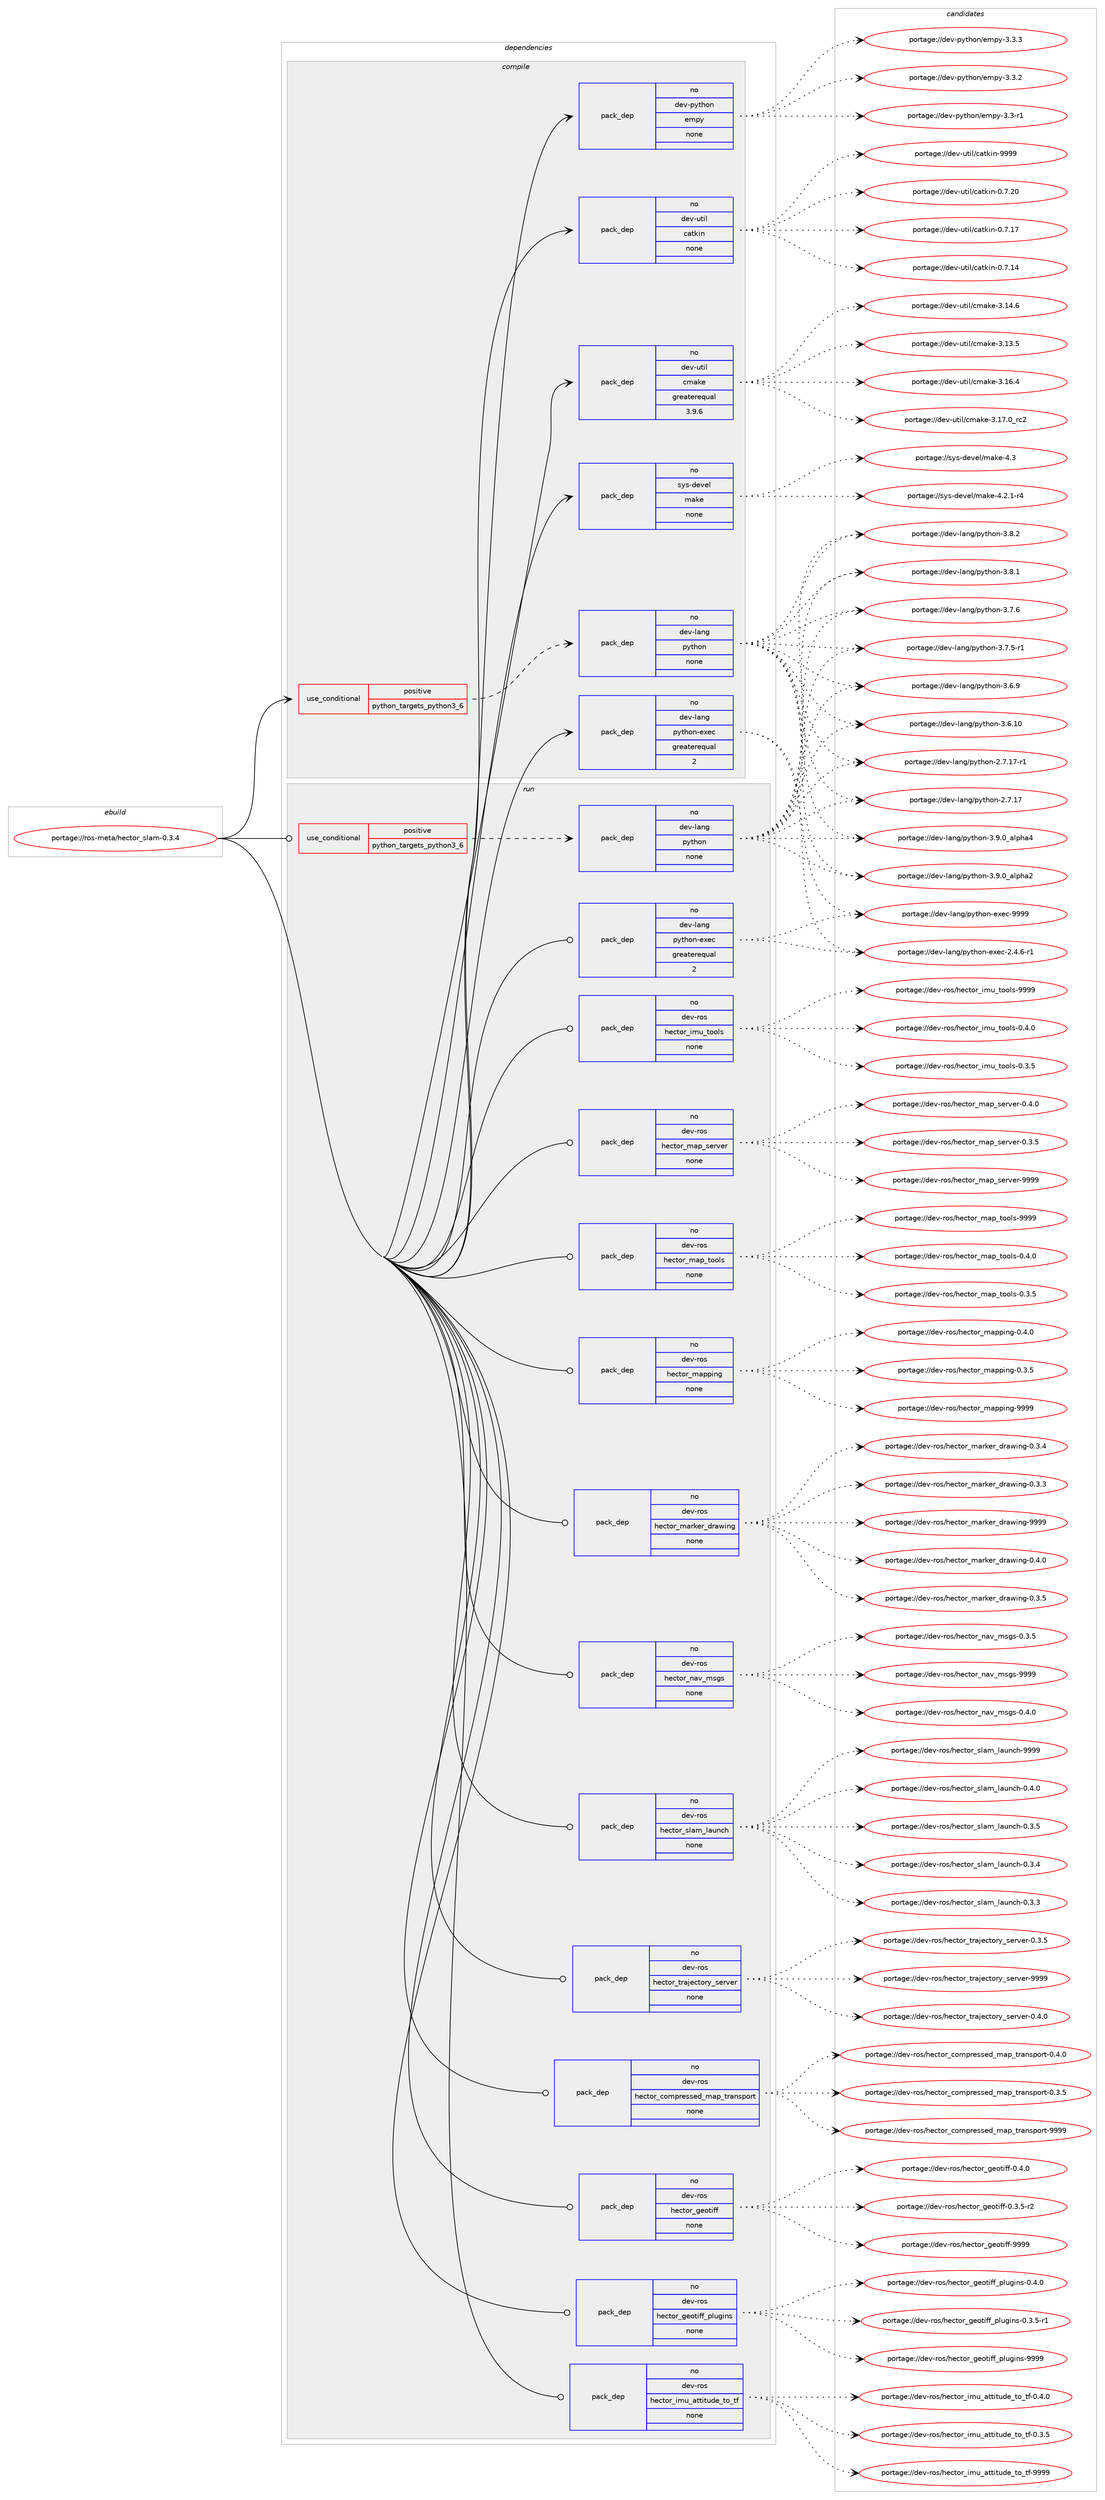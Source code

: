 digraph prolog {

# *************
# Graph options
# *************

newrank=true;
concentrate=true;
compound=true;
graph [rankdir=LR,fontname=Helvetica,fontsize=10,ranksep=1.5];#, ranksep=2.5, nodesep=0.2];
edge  [arrowhead=vee];
node  [fontname=Helvetica,fontsize=10];

# **********
# The ebuild
# **********

subgraph cluster_leftcol {
color=gray;
rank=same;
label=<<i>ebuild</i>>;
id [label="portage://ros-meta/hector_slam-0.3.4", color=red, width=4, href="../ros-meta/hector_slam-0.3.4.svg"];
}

# ****************
# The dependencies
# ****************

subgraph cluster_midcol {
color=gray;
label=<<i>dependencies</i>>;
subgraph cluster_compile {
fillcolor="#eeeeee";
style=filled;
label=<<i>compile</i>>;
subgraph cond11997 {
dependency61453 [label=<<TABLE BORDER="0" CELLBORDER="1" CELLSPACING="0" CELLPADDING="4"><TR><TD ROWSPAN="3" CELLPADDING="10">use_conditional</TD></TR><TR><TD>positive</TD></TR><TR><TD>python_targets_python3_6</TD></TR></TABLE>>, shape=none, color=red];
subgraph pack48202 {
dependency61454 [label=<<TABLE BORDER="0" CELLBORDER="1" CELLSPACING="0" CELLPADDING="4" WIDTH="220"><TR><TD ROWSPAN="6" CELLPADDING="30">pack_dep</TD></TR><TR><TD WIDTH="110">no</TD></TR><TR><TD>dev-lang</TD></TR><TR><TD>python</TD></TR><TR><TD>none</TD></TR><TR><TD></TD></TR></TABLE>>, shape=none, color=blue];
}
dependency61453:e -> dependency61454:w [weight=20,style="dashed",arrowhead="vee"];
}
id:e -> dependency61453:w [weight=20,style="solid",arrowhead="vee"];
subgraph pack48203 {
dependency61455 [label=<<TABLE BORDER="0" CELLBORDER="1" CELLSPACING="0" CELLPADDING="4" WIDTH="220"><TR><TD ROWSPAN="6" CELLPADDING="30">pack_dep</TD></TR><TR><TD WIDTH="110">no</TD></TR><TR><TD>dev-lang</TD></TR><TR><TD>python-exec</TD></TR><TR><TD>greaterequal</TD></TR><TR><TD>2</TD></TR></TABLE>>, shape=none, color=blue];
}
id:e -> dependency61455:w [weight=20,style="solid",arrowhead="vee"];
subgraph pack48204 {
dependency61456 [label=<<TABLE BORDER="0" CELLBORDER="1" CELLSPACING="0" CELLPADDING="4" WIDTH="220"><TR><TD ROWSPAN="6" CELLPADDING="30">pack_dep</TD></TR><TR><TD WIDTH="110">no</TD></TR><TR><TD>dev-python</TD></TR><TR><TD>empy</TD></TR><TR><TD>none</TD></TR><TR><TD></TD></TR></TABLE>>, shape=none, color=blue];
}
id:e -> dependency61456:w [weight=20,style="solid",arrowhead="vee"];
subgraph pack48205 {
dependency61457 [label=<<TABLE BORDER="0" CELLBORDER="1" CELLSPACING="0" CELLPADDING="4" WIDTH="220"><TR><TD ROWSPAN="6" CELLPADDING="30">pack_dep</TD></TR><TR><TD WIDTH="110">no</TD></TR><TR><TD>dev-util</TD></TR><TR><TD>catkin</TD></TR><TR><TD>none</TD></TR><TR><TD></TD></TR></TABLE>>, shape=none, color=blue];
}
id:e -> dependency61457:w [weight=20,style="solid",arrowhead="vee"];
subgraph pack48206 {
dependency61458 [label=<<TABLE BORDER="0" CELLBORDER="1" CELLSPACING="0" CELLPADDING="4" WIDTH="220"><TR><TD ROWSPAN="6" CELLPADDING="30">pack_dep</TD></TR><TR><TD WIDTH="110">no</TD></TR><TR><TD>dev-util</TD></TR><TR><TD>cmake</TD></TR><TR><TD>greaterequal</TD></TR><TR><TD>3.9.6</TD></TR></TABLE>>, shape=none, color=blue];
}
id:e -> dependency61458:w [weight=20,style="solid",arrowhead="vee"];
subgraph pack48207 {
dependency61459 [label=<<TABLE BORDER="0" CELLBORDER="1" CELLSPACING="0" CELLPADDING="4" WIDTH="220"><TR><TD ROWSPAN="6" CELLPADDING="30">pack_dep</TD></TR><TR><TD WIDTH="110">no</TD></TR><TR><TD>sys-devel</TD></TR><TR><TD>make</TD></TR><TR><TD>none</TD></TR><TR><TD></TD></TR></TABLE>>, shape=none, color=blue];
}
id:e -> dependency61459:w [weight=20,style="solid",arrowhead="vee"];
}
subgraph cluster_compileandrun {
fillcolor="#eeeeee";
style=filled;
label=<<i>compile and run</i>>;
}
subgraph cluster_run {
fillcolor="#eeeeee";
style=filled;
label=<<i>run</i>>;
subgraph cond11998 {
dependency61460 [label=<<TABLE BORDER="0" CELLBORDER="1" CELLSPACING="0" CELLPADDING="4"><TR><TD ROWSPAN="3" CELLPADDING="10">use_conditional</TD></TR><TR><TD>positive</TD></TR><TR><TD>python_targets_python3_6</TD></TR></TABLE>>, shape=none, color=red];
subgraph pack48208 {
dependency61461 [label=<<TABLE BORDER="0" CELLBORDER="1" CELLSPACING="0" CELLPADDING="4" WIDTH="220"><TR><TD ROWSPAN="6" CELLPADDING="30">pack_dep</TD></TR><TR><TD WIDTH="110">no</TD></TR><TR><TD>dev-lang</TD></TR><TR><TD>python</TD></TR><TR><TD>none</TD></TR><TR><TD></TD></TR></TABLE>>, shape=none, color=blue];
}
dependency61460:e -> dependency61461:w [weight=20,style="dashed",arrowhead="vee"];
}
id:e -> dependency61460:w [weight=20,style="solid",arrowhead="odot"];
subgraph pack48209 {
dependency61462 [label=<<TABLE BORDER="0" CELLBORDER="1" CELLSPACING="0" CELLPADDING="4" WIDTH="220"><TR><TD ROWSPAN="6" CELLPADDING="30">pack_dep</TD></TR><TR><TD WIDTH="110">no</TD></TR><TR><TD>dev-lang</TD></TR><TR><TD>python-exec</TD></TR><TR><TD>greaterequal</TD></TR><TR><TD>2</TD></TR></TABLE>>, shape=none, color=blue];
}
id:e -> dependency61462:w [weight=20,style="solid",arrowhead="odot"];
subgraph pack48210 {
dependency61463 [label=<<TABLE BORDER="0" CELLBORDER="1" CELLSPACING="0" CELLPADDING="4" WIDTH="220"><TR><TD ROWSPAN="6" CELLPADDING="30">pack_dep</TD></TR><TR><TD WIDTH="110">no</TD></TR><TR><TD>dev-ros</TD></TR><TR><TD>hector_compressed_map_transport</TD></TR><TR><TD>none</TD></TR><TR><TD></TD></TR></TABLE>>, shape=none, color=blue];
}
id:e -> dependency61463:w [weight=20,style="solid",arrowhead="odot"];
subgraph pack48211 {
dependency61464 [label=<<TABLE BORDER="0" CELLBORDER="1" CELLSPACING="0" CELLPADDING="4" WIDTH="220"><TR><TD ROWSPAN="6" CELLPADDING="30">pack_dep</TD></TR><TR><TD WIDTH="110">no</TD></TR><TR><TD>dev-ros</TD></TR><TR><TD>hector_geotiff</TD></TR><TR><TD>none</TD></TR><TR><TD></TD></TR></TABLE>>, shape=none, color=blue];
}
id:e -> dependency61464:w [weight=20,style="solid",arrowhead="odot"];
subgraph pack48212 {
dependency61465 [label=<<TABLE BORDER="0" CELLBORDER="1" CELLSPACING="0" CELLPADDING="4" WIDTH="220"><TR><TD ROWSPAN="6" CELLPADDING="30">pack_dep</TD></TR><TR><TD WIDTH="110">no</TD></TR><TR><TD>dev-ros</TD></TR><TR><TD>hector_geotiff_plugins</TD></TR><TR><TD>none</TD></TR><TR><TD></TD></TR></TABLE>>, shape=none, color=blue];
}
id:e -> dependency61465:w [weight=20,style="solid",arrowhead="odot"];
subgraph pack48213 {
dependency61466 [label=<<TABLE BORDER="0" CELLBORDER="1" CELLSPACING="0" CELLPADDING="4" WIDTH="220"><TR><TD ROWSPAN="6" CELLPADDING="30">pack_dep</TD></TR><TR><TD WIDTH="110">no</TD></TR><TR><TD>dev-ros</TD></TR><TR><TD>hector_imu_attitude_to_tf</TD></TR><TR><TD>none</TD></TR><TR><TD></TD></TR></TABLE>>, shape=none, color=blue];
}
id:e -> dependency61466:w [weight=20,style="solid",arrowhead="odot"];
subgraph pack48214 {
dependency61467 [label=<<TABLE BORDER="0" CELLBORDER="1" CELLSPACING="0" CELLPADDING="4" WIDTH="220"><TR><TD ROWSPAN="6" CELLPADDING="30">pack_dep</TD></TR><TR><TD WIDTH="110">no</TD></TR><TR><TD>dev-ros</TD></TR><TR><TD>hector_imu_tools</TD></TR><TR><TD>none</TD></TR><TR><TD></TD></TR></TABLE>>, shape=none, color=blue];
}
id:e -> dependency61467:w [weight=20,style="solid",arrowhead="odot"];
subgraph pack48215 {
dependency61468 [label=<<TABLE BORDER="0" CELLBORDER="1" CELLSPACING="0" CELLPADDING="4" WIDTH="220"><TR><TD ROWSPAN="6" CELLPADDING="30">pack_dep</TD></TR><TR><TD WIDTH="110">no</TD></TR><TR><TD>dev-ros</TD></TR><TR><TD>hector_map_server</TD></TR><TR><TD>none</TD></TR><TR><TD></TD></TR></TABLE>>, shape=none, color=blue];
}
id:e -> dependency61468:w [weight=20,style="solid",arrowhead="odot"];
subgraph pack48216 {
dependency61469 [label=<<TABLE BORDER="0" CELLBORDER="1" CELLSPACING="0" CELLPADDING="4" WIDTH="220"><TR><TD ROWSPAN="6" CELLPADDING="30">pack_dep</TD></TR><TR><TD WIDTH="110">no</TD></TR><TR><TD>dev-ros</TD></TR><TR><TD>hector_map_tools</TD></TR><TR><TD>none</TD></TR><TR><TD></TD></TR></TABLE>>, shape=none, color=blue];
}
id:e -> dependency61469:w [weight=20,style="solid",arrowhead="odot"];
subgraph pack48217 {
dependency61470 [label=<<TABLE BORDER="0" CELLBORDER="1" CELLSPACING="0" CELLPADDING="4" WIDTH="220"><TR><TD ROWSPAN="6" CELLPADDING="30">pack_dep</TD></TR><TR><TD WIDTH="110">no</TD></TR><TR><TD>dev-ros</TD></TR><TR><TD>hector_mapping</TD></TR><TR><TD>none</TD></TR><TR><TD></TD></TR></TABLE>>, shape=none, color=blue];
}
id:e -> dependency61470:w [weight=20,style="solid",arrowhead="odot"];
subgraph pack48218 {
dependency61471 [label=<<TABLE BORDER="0" CELLBORDER="1" CELLSPACING="0" CELLPADDING="4" WIDTH="220"><TR><TD ROWSPAN="6" CELLPADDING="30">pack_dep</TD></TR><TR><TD WIDTH="110">no</TD></TR><TR><TD>dev-ros</TD></TR><TR><TD>hector_marker_drawing</TD></TR><TR><TD>none</TD></TR><TR><TD></TD></TR></TABLE>>, shape=none, color=blue];
}
id:e -> dependency61471:w [weight=20,style="solid",arrowhead="odot"];
subgraph pack48219 {
dependency61472 [label=<<TABLE BORDER="0" CELLBORDER="1" CELLSPACING="0" CELLPADDING="4" WIDTH="220"><TR><TD ROWSPAN="6" CELLPADDING="30">pack_dep</TD></TR><TR><TD WIDTH="110">no</TD></TR><TR><TD>dev-ros</TD></TR><TR><TD>hector_nav_msgs</TD></TR><TR><TD>none</TD></TR><TR><TD></TD></TR></TABLE>>, shape=none, color=blue];
}
id:e -> dependency61472:w [weight=20,style="solid",arrowhead="odot"];
subgraph pack48220 {
dependency61473 [label=<<TABLE BORDER="0" CELLBORDER="1" CELLSPACING="0" CELLPADDING="4" WIDTH="220"><TR><TD ROWSPAN="6" CELLPADDING="30">pack_dep</TD></TR><TR><TD WIDTH="110">no</TD></TR><TR><TD>dev-ros</TD></TR><TR><TD>hector_slam_launch</TD></TR><TR><TD>none</TD></TR><TR><TD></TD></TR></TABLE>>, shape=none, color=blue];
}
id:e -> dependency61473:w [weight=20,style="solid",arrowhead="odot"];
subgraph pack48221 {
dependency61474 [label=<<TABLE BORDER="0" CELLBORDER="1" CELLSPACING="0" CELLPADDING="4" WIDTH="220"><TR><TD ROWSPAN="6" CELLPADDING="30">pack_dep</TD></TR><TR><TD WIDTH="110">no</TD></TR><TR><TD>dev-ros</TD></TR><TR><TD>hector_trajectory_server</TD></TR><TR><TD>none</TD></TR><TR><TD></TD></TR></TABLE>>, shape=none, color=blue];
}
id:e -> dependency61474:w [weight=20,style="solid",arrowhead="odot"];
}
}

# **************
# The candidates
# **************

subgraph cluster_choices {
rank=same;
color=gray;
label=<<i>candidates</i>>;

subgraph choice48202 {
color=black;
nodesep=1;
choice10010111845108971101034711212111610411111045514657464895971081121049752 [label="portage://dev-lang/python-3.9.0_alpha4", color=red, width=4,href="../dev-lang/python-3.9.0_alpha4.svg"];
choice10010111845108971101034711212111610411111045514657464895971081121049750 [label="portage://dev-lang/python-3.9.0_alpha2", color=red, width=4,href="../dev-lang/python-3.9.0_alpha2.svg"];
choice100101118451089711010347112121116104111110455146564650 [label="portage://dev-lang/python-3.8.2", color=red, width=4,href="../dev-lang/python-3.8.2.svg"];
choice100101118451089711010347112121116104111110455146564649 [label="portage://dev-lang/python-3.8.1", color=red, width=4,href="../dev-lang/python-3.8.1.svg"];
choice100101118451089711010347112121116104111110455146554654 [label="portage://dev-lang/python-3.7.6", color=red, width=4,href="../dev-lang/python-3.7.6.svg"];
choice1001011184510897110103471121211161041111104551465546534511449 [label="portage://dev-lang/python-3.7.5-r1", color=red, width=4,href="../dev-lang/python-3.7.5-r1.svg"];
choice100101118451089711010347112121116104111110455146544657 [label="portage://dev-lang/python-3.6.9", color=red, width=4,href="../dev-lang/python-3.6.9.svg"];
choice10010111845108971101034711212111610411111045514654464948 [label="portage://dev-lang/python-3.6.10", color=red, width=4,href="../dev-lang/python-3.6.10.svg"];
choice100101118451089711010347112121116104111110455046554649554511449 [label="portage://dev-lang/python-2.7.17-r1", color=red, width=4,href="../dev-lang/python-2.7.17-r1.svg"];
choice10010111845108971101034711212111610411111045504655464955 [label="portage://dev-lang/python-2.7.17", color=red, width=4,href="../dev-lang/python-2.7.17.svg"];
dependency61454:e -> choice10010111845108971101034711212111610411111045514657464895971081121049752:w [style=dotted,weight="100"];
dependency61454:e -> choice10010111845108971101034711212111610411111045514657464895971081121049750:w [style=dotted,weight="100"];
dependency61454:e -> choice100101118451089711010347112121116104111110455146564650:w [style=dotted,weight="100"];
dependency61454:e -> choice100101118451089711010347112121116104111110455146564649:w [style=dotted,weight="100"];
dependency61454:e -> choice100101118451089711010347112121116104111110455146554654:w [style=dotted,weight="100"];
dependency61454:e -> choice1001011184510897110103471121211161041111104551465546534511449:w [style=dotted,weight="100"];
dependency61454:e -> choice100101118451089711010347112121116104111110455146544657:w [style=dotted,weight="100"];
dependency61454:e -> choice10010111845108971101034711212111610411111045514654464948:w [style=dotted,weight="100"];
dependency61454:e -> choice100101118451089711010347112121116104111110455046554649554511449:w [style=dotted,weight="100"];
dependency61454:e -> choice10010111845108971101034711212111610411111045504655464955:w [style=dotted,weight="100"];
}
subgraph choice48203 {
color=black;
nodesep=1;
choice10010111845108971101034711212111610411111045101120101994557575757 [label="portage://dev-lang/python-exec-9999", color=red, width=4,href="../dev-lang/python-exec-9999.svg"];
choice10010111845108971101034711212111610411111045101120101994550465246544511449 [label="portage://dev-lang/python-exec-2.4.6-r1", color=red, width=4,href="../dev-lang/python-exec-2.4.6-r1.svg"];
dependency61455:e -> choice10010111845108971101034711212111610411111045101120101994557575757:w [style=dotted,weight="100"];
dependency61455:e -> choice10010111845108971101034711212111610411111045101120101994550465246544511449:w [style=dotted,weight="100"];
}
subgraph choice48204 {
color=black;
nodesep=1;
choice1001011184511212111610411111047101109112121455146514651 [label="portage://dev-python/empy-3.3.3", color=red, width=4,href="../dev-python/empy-3.3.3.svg"];
choice1001011184511212111610411111047101109112121455146514650 [label="portage://dev-python/empy-3.3.2", color=red, width=4,href="../dev-python/empy-3.3.2.svg"];
choice1001011184511212111610411111047101109112121455146514511449 [label="portage://dev-python/empy-3.3-r1", color=red, width=4,href="../dev-python/empy-3.3-r1.svg"];
dependency61456:e -> choice1001011184511212111610411111047101109112121455146514651:w [style=dotted,weight="100"];
dependency61456:e -> choice1001011184511212111610411111047101109112121455146514650:w [style=dotted,weight="100"];
dependency61456:e -> choice1001011184511212111610411111047101109112121455146514511449:w [style=dotted,weight="100"];
}
subgraph choice48205 {
color=black;
nodesep=1;
choice100101118451171161051084799971161071051104557575757 [label="portage://dev-util/catkin-9999", color=red, width=4,href="../dev-util/catkin-9999.svg"];
choice1001011184511711610510847999711610710511045484655465048 [label="portage://dev-util/catkin-0.7.20", color=red, width=4,href="../dev-util/catkin-0.7.20.svg"];
choice1001011184511711610510847999711610710511045484655464955 [label="portage://dev-util/catkin-0.7.17", color=red, width=4,href="../dev-util/catkin-0.7.17.svg"];
choice1001011184511711610510847999711610710511045484655464952 [label="portage://dev-util/catkin-0.7.14", color=red, width=4,href="../dev-util/catkin-0.7.14.svg"];
dependency61457:e -> choice100101118451171161051084799971161071051104557575757:w [style=dotted,weight="100"];
dependency61457:e -> choice1001011184511711610510847999711610710511045484655465048:w [style=dotted,weight="100"];
dependency61457:e -> choice1001011184511711610510847999711610710511045484655464955:w [style=dotted,weight="100"];
dependency61457:e -> choice1001011184511711610510847999711610710511045484655464952:w [style=dotted,weight="100"];
}
subgraph choice48206 {
color=black;
nodesep=1;
choice1001011184511711610510847991099710710145514649554648951149950 [label="portage://dev-util/cmake-3.17.0_rc2", color=red, width=4,href="../dev-util/cmake-3.17.0_rc2.svg"];
choice1001011184511711610510847991099710710145514649544652 [label="portage://dev-util/cmake-3.16.4", color=red, width=4,href="../dev-util/cmake-3.16.4.svg"];
choice1001011184511711610510847991099710710145514649524654 [label="portage://dev-util/cmake-3.14.6", color=red, width=4,href="../dev-util/cmake-3.14.6.svg"];
choice1001011184511711610510847991099710710145514649514653 [label="portage://dev-util/cmake-3.13.5", color=red, width=4,href="../dev-util/cmake-3.13.5.svg"];
dependency61458:e -> choice1001011184511711610510847991099710710145514649554648951149950:w [style=dotted,weight="100"];
dependency61458:e -> choice1001011184511711610510847991099710710145514649544652:w [style=dotted,weight="100"];
dependency61458:e -> choice1001011184511711610510847991099710710145514649524654:w [style=dotted,weight="100"];
dependency61458:e -> choice1001011184511711610510847991099710710145514649514653:w [style=dotted,weight="100"];
}
subgraph choice48207 {
color=black;
nodesep=1;
choice11512111545100101118101108471099710710145524651 [label="portage://sys-devel/make-4.3", color=red, width=4,href="../sys-devel/make-4.3.svg"];
choice1151211154510010111810110847109971071014552465046494511452 [label="portage://sys-devel/make-4.2.1-r4", color=red, width=4,href="../sys-devel/make-4.2.1-r4.svg"];
dependency61459:e -> choice11512111545100101118101108471099710710145524651:w [style=dotted,weight="100"];
dependency61459:e -> choice1151211154510010111810110847109971071014552465046494511452:w [style=dotted,weight="100"];
}
subgraph choice48208 {
color=black;
nodesep=1;
choice10010111845108971101034711212111610411111045514657464895971081121049752 [label="portage://dev-lang/python-3.9.0_alpha4", color=red, width=4,href="../dev-lang/python-3.9.0_alpha4.svg"];
choice10010111845108971101034711212111610411111045514657464895971081121049750 [label="portage://dev-lang/python-3.9.0_alpha2", color=red, width=4,href="../dev-lang/python-3.9.0_alpha2.svg"];
choice100101118451089711010347112121116104111110455146564650 [label="portage://dev-lang/python-3.8.2", color=red, width=4,href="../dev-lang/python-3.8.2.svg"];
choice100101118451089711010347112121116104111110455146564649 [label="portage://dev-lang/python-3.8.1", color=red, width=4,href="../dev-lang/python-3.8.1.svg"];
choice100101118451089711010347112121116104111110455146554654 [label="portage://dev-lang/python-3.7.6", color=red, width=4,href="../dev-lang/python-3.7.6.svg"];
choice1001011184510897110103471121211161041111104551465546534511449 [label="portage://dev-lang/python-3.7.5-r1", color=red, width=4,href="../dev-lang/python-3.7.5-r1.svg"];
choice100101118451089711010347112121116104111110455146544657 [label="portage://dev-lang/python-3.6.9", color=red, width=4,href="../dev-lang/python-3.6.9.svg"];
choice10010111845108971101034711212111610411111045514654464948 [label="portage://dev-lang/python-3.6.10", color=red, width=4,href="../dev-lang/python-3.6.10.svg"];
choice100101118451089711010347112121116104111110455046554649554511449 [label="portage://dev-lang/python-2.7.17-r1", color=red, width=4,href="../dev-lang/python-2.7.17-r1.svg"];
choice10010111845108971101034711212111610411111045504655464955 [label="portage://dev-lang/python-2.7.17", color=red, width=4,href="../dev-lang/python-2.7.17.svg"];
dependency61461:e -> choice10010111845108971101034711212111610411111045514657464895971081121049752:w [style=dotted,weight="100"];
dependency61461:e -> choice10010111845108971101034711212111610411111045514657464895971081121049750:w [style=dotted,weight="100"];
dependency61461:e -> choice100101118451089711010347112121116104111110455146564650:w [style=dotted,weight="100"];
dependency61461:e -> choice100101118451089711010347112121116104111110455146564649:w [style=dotted,weight="100"];
dependency61461:e -> choice100101118451089711010347112121116104111110455146554654:w [style=dotted,weight="100"];
dependency61461:e -> choice1001011184510897110103471121211161041111104551465546534511449:w [style=dotted,weight="100"];
dependency61461:e -> choice100101118451089711010347112121116104111110455146544657:w [style=dotted,weight="100"];
dependency61461:e -> choice10010111845108971101034711212111610411111045514654464948:w [style=dotted,weight="100"];
dependency61461:e -> choice100101118451089711010347112121116104111110455046554649554511449:w [style=dotted,weight="100"];
dependency61461:e -> choice10010111845108971101034711212111610411111045504655464955:w [style=dotted,weight="100"];
}
subgraph choice48209 {
color=black;
nodesep=1;
choice10010111845108971101034711212111610411111045101120101994557575757 [label="portage://dev-lang/python-exec-9999", color=red, width=4,href="../dev-lang/python-exec-9999.svg"];
choice10010111845108971101034711212111610411111045101120101994550465246544511449 [label="portage://dev-lang/python-exec-2.4.6-r1", color=red, width=4,href="../dev-lang/python-exec-2.4.6-r1.svg"];
dependency61462:e -> choice10010111845108971101034711212111610411111045101120101994557575757:w [style=dotted,weight="100"];
dependency61462:e -> choice10010111845108971101034711212111610411111045101120101994550465246544511449:w [style=dotted,weight="100"];
}
subgraph choice48210 {
color=black;
nodesep=1;
choice1001011184511411111547104101991161111149599111109112114101115115101100951099711295116114971101151121111141164557575757 [label="portage://dev-ros/hector_compressed_map_transport-9999", color=red, width=4,href="../dev-ros/hector_compressed_map_transport-9999.svg"];
choice100101118451141111154710410199116111114959911110911211410111511510110095109971129511611497110115112111114116454846524648 [label="portage://dev-ros/hector_compressed_map_transport-0.4.0", color=red, width=4,href="../dev-ros/hector_compressed_map_transport-0.4.0.svg"];
choice100101118451141111154710410199116111114959911110911211410111511510110095109971129511611497110115112111114116454846514653 [label="portage://dev-ros/hector_compressed_map_transport-0.3.5", color=red, width=4,href="../dev-ros/hector_compressed_map_transport-0.3.5.svg"];
dependency61463:e -> choice1001011184511411111547104101991161111149599111109112114101115115101100951099711295116114971101151121111141164557575757:w [style=dotted,weight="100"];
dependency61463:e -> choice100101118451141111154710410199116111114959911110911211410111511510110095109971129511611497110115112111114116454846524648:w [style=dotted,weight="100"];
dependency61463:e -> choice100101118451141111154710410199116111114959911110911211410111511510110095109971129511611497110115112111114116454846514653:w [style=dotted,weight="100"];
}
subgraph choice48211 {
color=black;
nodesep=1;
choice100101118451141111154710410199116111114951031011111161051021024557575757 [label="portage://dev-ros/hector_geotiff-9999", color=red, width=4,href="../dev-ros/hector_geotiff-9999.svg"];
choice10010111845114111115471041019911611111495103101111116105102102454846524648 [label="portage://dev-ros/hector_geotiff-0.4.0", color=red, width=4,href="../dev-ros/hector_geotiff-0.4.0.svg"];
choice100101118451141111154710410199116111114951031011111161051021024548465146534511450 [label="portage://dev-ros/hector_geotiff-0.3.5-r2", color=red, width=4,href="../dev-ros/hector_geotiff-0.3.5-r2.svg"];
dependency61464:e -> choice100101118451141111154710410199116111114951031011111161051021024557575757:w [style=dotted,weight="100"];
dependency61464:e -> choice10010111845114111115471041019911611111495103101111116105102102454846524648:w [style=dotted,weight="100"];
dependency61464:e -> choice100101118451141111154710410199116111114951031011111161051021024548465146534511450:w [style=dotted,weight="100"];
}
subgraph choice48212 {
color=black;
nodesep=1;
choice10010111845114111115471041019911611111495103101111116105102102951121081171031051101154557575757 [label="portage://dev-ros/hector_geotiff_plugins-9999", color=red, width=4,href="../dev-ros/hector_geotiff_plugins-9999.svg"];
choice1001011184511411111547104101991161111149510310111111610510210295112108117103105110115454846524648 [label="portage://dev-ros/hector_geotiff_plugins-0.4.0", color=red, width=4,href="../dev-ros/hector_geotiff_plugins-0.4.0.svg"];
choice10010111845114111115471041019911611111495103101111116105102102951121081171031051101154548465146534511449 [label="portage://dev-ros/hector_geotiff_plugins-0.3.5-r1", color=red, width=4,href="../dev-ros/hector_geotiff_plugins-0.3.5-r1.svg"];
dependency61465:e -> choice10010111845114111115471041019911611111495103101111116105102102951121081171031051101154557575757:w [style=dotted,weight="100"];
dependency61465:e -> choice1001011184511411111547104101991161111149510310111111610510210295112108117103105110115454846524648:w [style=dotted,weight="100"];
dependency61465:e -> choice10010111845114111115471041019911611111495103101111116105102102951121081171031051101154548465146534511449:w [style=dotted,weight="100"];
}
subgraph choice48213 {
color=black;
nodesep=1;
choice10010111845114111115471041019911611111495105109117959711611610511611710010195116111951161024557575757 [label="portage://dev-ros/hector_imu_attitude_to_tf-9999", color=red, width=4,href="../dev-ros/hector_imu_attitude_to_tf-9999.svg"];
choice1001011184511411111547104101991161111149510510911795971161161051161171001019511611195116102454846524648 [label="portage://dev-ros/hector_imu_attitude_to_tf-0.4.0", color=red, width=4,href="../dev-ros/hector_imu_attitude_to_tf-0.4.0.svg"];
choice1001011184511411111547104101991161111149510510911795971161161051161171001019511611195116102454846514653 [label="portage://dev-ros/hector_imu_attitude_to_tf-0.3.5", color=red, width=4,href="../dev-ros/hector_imu_attitude_to_tf-0.3.5.svg"];
dependency61466:e -> choice10010111845114111115471041019911611111495105109117959711611610511611710010195116111951161024557575757:w [style=dotted,weight="100"];
dependency61466:e -> choice1001011184511411111547104101991161111149510510911795971161161051161171001019511611195116102454846524648:w [style=dotted,weight="100"];
dependency61466:e -> choice1001011184511411111547104101991161111149510510911795971161161051161171001019511611195116102454846514653:w [style=dotted,weight="100"];
}
subgraph choice48214 {
color=black;
nodesep=1;
choice10010111845114111115471041019911611111495105109117951161111111081154557575757 [label="portage://dev-ros/hector_imu_tools-9999", color=red, width=4,href="../dev-ros/hector_imu_tools-9999.svg"];
choice1001011184511411111547104101991161111149510510911795116111111108115454846524648 [label="portage://dev-ros/hector_imu_tools-0.4.0", color=red, width=4,href="../dev-ros/hector_imu_tools-0.4.0.svg"];
choice1001011184511411111547104101991161111149510510911795116111111108115454846514653 [label="portage://dev-ros/hector_imu_tools-0.3.5", color=red, width=4,href="../dev-ros/hector_imu_tools-0.3.5.svg"];
dependency61467:e -> choice10010111845114111115471041019911611111495105109117951161111111081154557575757:w [style=dotted,weight="100"];
dependency61467:e -> choice1001011184511411111547104101991161111149510510911795116111111108115454846524648:w [style=dotted,weight="100"];
dependency61467:e -> choice1001011184511411111547104101991161111149510510911795116111111108115454846514653:w [style=dotted,weight="100"];
}
subgraph choice48215 {
color=black;
nodesep=1;
choice1001011184511411111547104101991161111149510997112951151011141181011144557575757 [label="portage://dev-ros/hector_map_server-9999", color=red, width=4,href="../dev-ros/hector_map_server-9999.svg"];
choice100101118451141111154710410199116111114951099711295115101114118101114454846524648 [label="portage://dev-ros/hector_map_server-0.4.0", color=red, width=4,href="../dev-ros/hector_map_server-0.4.0.svg"];
choice100101118451141111154710410199116111114951099711295115101114118101114454846514653 [label="portage://dev-ros/hector_map_server-0.3.5", color=red, width=4,href="../dev-ros/hector_map_server-0.3.5.svg"];
dependency61468:e -> choice1001011184511411111547104101991161111149510997112951151011141181011144557575757:w [style=dotted,weight="100"];
dependency61468:e -> choice100101118451141111154710410199116111114951099711295115101114118101114454846524648:w [style=dotted,weight="100"];
dependency61468:e -> choice100101118451141111154710410199116111114951099711295115101114118101114454846514653:w [style=dotted,weight="100"];
}
subgraph choice48216 {
color=black;
nodesep=1;
choice1001011184511411111547104101991161111149510997112951161111111081154557575757 [label="portage://dev-ros/hector_map_tools-9999", color=red, width=4,href="../dev-ros/hector_map_tools-9999.svg"];
choice100101118451141111154710410199116111114951099711295116111111108115454846524648 [label="portage://dev-ros/hector_map_tools-0.4.0", color=red, width=4,href="../dev-ros/hector_map_tools-0.4.0.svg"];
choice100101118451141111154710410199116111114951099711295116111111108115454846514653 [label="portage://dev-ros/hector_map_tools-0.3.5", color=red, width=4,href="../dev-ros/hector_map_tools-0.3.5.svg"];
dependency61469:e -> choice1001011184511411111547104101991161111149510997112951161111111081154557575757:w [style=dotted,weight="100"];
dependency61469:e -> choice100101118451141111154710410199116111114951099711295116111111108115454846524648:w [style=dotted,weight="100"];
dependency61469:e -> choice100101118451141111154710410199116111114951099711295116111111108115454846514653:w [style=dotted,weight="100"];
}
subgraph choice48217 {
color=black;
nodesep=1;
choice10010111845114111115471041019911611111495109971121121051101034557575757 [label="portage://dev-ros/hector_mapping-9999", color=red, width=4,href="../dev-ros/hector_mapping-9999.svg"];
choice1001011184511411111547104101991161111149510997112112105110103454846524648 [label="portage://dev-ros/hector_mapping-0.4.0", color=red, width=4,href="../dev-ros/hector_mapping-0.4.0.svg"];
choice1001011184511411111547104101991161111149510997112112105110103454846514653 [label="portage://dev-ros/hector_mapping-0.3.5", color=red, width=4,href="../dev-ros/hector_mapping-0.3.5.svg"];
dependency61470:e -> choice10010111845114111115471041019911611111495109971121121051101034557575757:w [style=dotted,weight="100"];
dependency61470:e -> choice1001011184511411111547104101991161111149510997112112105110103454846524648:w [style=dotted,weight="100"];
dependency61470:e -> choice1001011184511411111547104101991161111149510997112112105110103454846514653:w [style=dotted,weight="100"];
}
subgraph choice48218 {
color=black;
nodesep=1;
choice100101118451141111154710410199116111114951099711410710111495100114971191051101034557575757 [label="portage://dev-ros/hector_marker_drawing-9999", color=red, width=4,href="../dev-ros/hector_marker_drawing-9999.svg"];
choice10010111845114111115471041019911611111495109971141071011149510011497119105110103454846524648 [label="portage://dev-ros/hector_marker_drawing-0.4.0", color=red, width=4,href="../dev-ros/hector_marker_drawing-0.4.0.svg"];
choice10010111845114111115471041019911611111495109971141071011149510011497119105110103454846514653 [label="portage://dev-ros/hector_marker_drawing-0.3.5", color=red, width=4,href="../dev-ros/hector_marker_drawing-0.3.5.svg"];
choice10010111845114111115471041019911611111495109971141071011149510011497119105110103454846514652 [label="portage://dev-ros/hector_marker_drawing-0.3.4", color=red, width=4,href="../dev-ros/hector_marker_drawing-0.3.4.svg"];
choice10010111845114111115471041019911611111495109971141071011149510011497119105110103454846514651 [label="portage://dev-ros/hector_marker_drawing-0.3.3", color=red, width=4,href="../dev-ros/hector_marker_drawing-0.3.3.svg"];
dependency61471:e -> choice100101118451141111154710410199116111114951099711410710111495100114971191051101034557575757:w [style=dotted,weight="100"];
dependency61471:e -> choice10010111845114111115471041019911611111495109971141071011149510011497119105110103454846524648:w [style=dotted,weight="100"];
dependency61471:e -> choice10010111845114111115471041019911611111495109971141071011149510011497119105110103454846514653:w [style=dotted,weight="100"];
dependency61471:e -> choice10010111845114111115471041019911611111495109971141071011149510011497119105110103454846514652:w [style=dotted,weight="100"];
dependency61471:e -> choice10010111845114111115471041019911611111495109971141071011149510011497119105110103454846514651:w [style=dotted,weight="100"];
}
subgraph choice48219 {
color=black;
nodesep=1;
choice1001011184511411111547104101991161111149511097118951091151031154557575757 [label="portage://dev-ros/hector_nav_msgs-9999", color=red, width=4,href="../dev-ros/hector_nav_msgs-9999.svg"];
choice100101118451141111154710410199116111114951109711895109115103115454846524648 [label="portage://dev-ros/hector_nav_msgs-0.4.0", color=red, width=4,href="../dev-ros/hector_nav_msgs-0.4.0.svg"];
choice100101118451141111154710410199116111114951109711895109115103115454846514653 [label="portage://dev-ros/hector_nav_msgs-0.3.5", color=red, width=4,href="../dev-ros/hector_nav_msgs-0.3.5.svg"];
dependency61472:e -> choice1001011184511411111547104101991161111149511097118951091151031154557575757:w [style=dotted,weight="100"];
dependency61472:e -> choice100101118451141111154710410199116111114951109711895109115103115454846524648:w [style=dotted,weight="100"];
dependency61472:e -> choice100101118451141111154710410199116111114951109711895109115103115454846514653:w [style=dotted,weight="100"];
}
subgraph choice48220 {
color=black;
nodesep=1;
choice10010111845114111115471041019911611111495115108971099510897117110991044557575757 [label="portage://dev-ros/hector_slam_launch-9999", color=red, width=4,href="../dev-ros/hector_slam_launch-9999.svg"];
choice1001011184511411111547104101991161111149511510897109951089711711099104454846524648 [label="portage://dev-ros/hector_slam_launch-0.4.0", color=red, width=4,href="../dev-ros/hector_slam_launch-0.4.0.svg"];
choice1001011184511411111547104101991161111149511510897109951089711711099104454846514653 [label="portage://dev-ros/hector_slam_launch-0.3.5", color=red, width=4,href="../dev-ros/hector_slam_launch-0.3.5.svg"];
choice1001011184511411111547104101991161111149511510897109951089711711099104454846514652 [label="portage://dev-ros/hector_slam_launch-0.3.4", color=red, width=4,href="../dev-ros/hector_slam_launch-0.3.4.svg"];
choice1001011184511411111547104101991161111149511510897109951089711711099104454846514651 [label="portage://dev-ros/hector_slam_launch-0.3.3", color=red, width=4,href="../dev-ros/hector_slam_launch-0.3.3.svg"];
dependency61473:e -> choice10010111845114111115471041019911611111495115108971099510897117110991044557575757:w [style=dotted,weight="100"];
dependency61473:e -> choice1001011184511411111547104101991161111149511510897109951089711711099104454846524648:w [style=dotted,weight="100"];
dependency61473:e -> choice1001011184511411111547104101991161111149511510897109951089711711099104454846514653:w [style=dotted,weight="100"];
dependency61473:e -> choice1001011184511411111547104101991161111149511510897109951089711711099104454846514652:w [style=dotted,weight="100"];
dependency61473:e -> choice1001011184511411111547104101991161111149511510897109951089711711099104454846514651:w [style=dotted,weight="100"];
}
subgraph choice48221 {
color=black;
nodesep=1;
choice100101118451141111154710410199116111114951161149710610199116111114121951151011141181011144557575757 [label="portage://dev-ros/hector_trajectory_server-9999", color=red, width=4,href="../dev-ros/hector_trajectory_server-9999.svg"];
choice10010111845114111115471041019911611111495116114971061019911611111412195115101114118101114454846524648 [label="portage://dev-ros/hector_trajectory_server-0.4.0", color=red, width=4,href="../dev-ros/hector_trajectory_server-0.4.0.svg"];
choice10010111845114111115471041019911611111495116114971061019911611111412195115101114118101114454846514653 [label="portage://dev-ros/hector_trajectory_server-0.3.5", color=red, width=4,href="../dev-ros/hector_trajectory_server-0.3.5.svg"];
dependency61474:e -> choice100101118451141111154710410199116111114951161149710610199116111114121951151011141181011144557575757:w [style=dotted,weight="100"];
dependency61474:e -> choice10010111845114111115471041019911611111495116114971061019911611111412195115101114118101114454846524648:w [style=dotted,weight="100"];
dependency61474:e -> choice10010111845114111115471041019911611111495116114971061019911611111412195115101114118101114454846514653:w [style=dotted,weight="100"];
}
}

}
